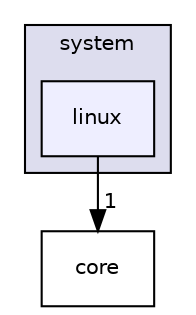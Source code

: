 digraph "/home/travis/build/tobanteAudio/moci/moci/moci/system/linux" {
  compound=true
  node [ fontsize="10", fontname="Helvetica"];
  edge [ labelfontsize="10", labelfontname="Helvetica"];
  subgraph clusterdir_b4afb62d6b113f353bba0f1b3d71b3e4 {
    graph [ bgcolor="#ddddee", pencolor="black", label="system" fontname="Helvetica", fontsize="10", URL="dir_b4afb62d6b113f353bba0f1b3d71b3e4.html"]
  dir_4e79e982923038fd1882447f408e6fc3 [shape=box, label="linux", style="filled", fillcolor="#eeeeff", pencolor="black", URL="dir_4e79e982923038fd1882447f408e6fc3.html"];
  }
  dir_a5d68fd60807d249c924c5f8088b8941 [shape=box label="core" URL="dir_a5d68fd60807d249c924c5f8088b8941.html"];
  dir_4e79e982923038fd1882447f408e6fc3->dir_a5d68fd60807d249c924c5f8088b8941 [headlabel="1", labeldistance=1.5 headhref="dir_000017_000005.html"];
}
